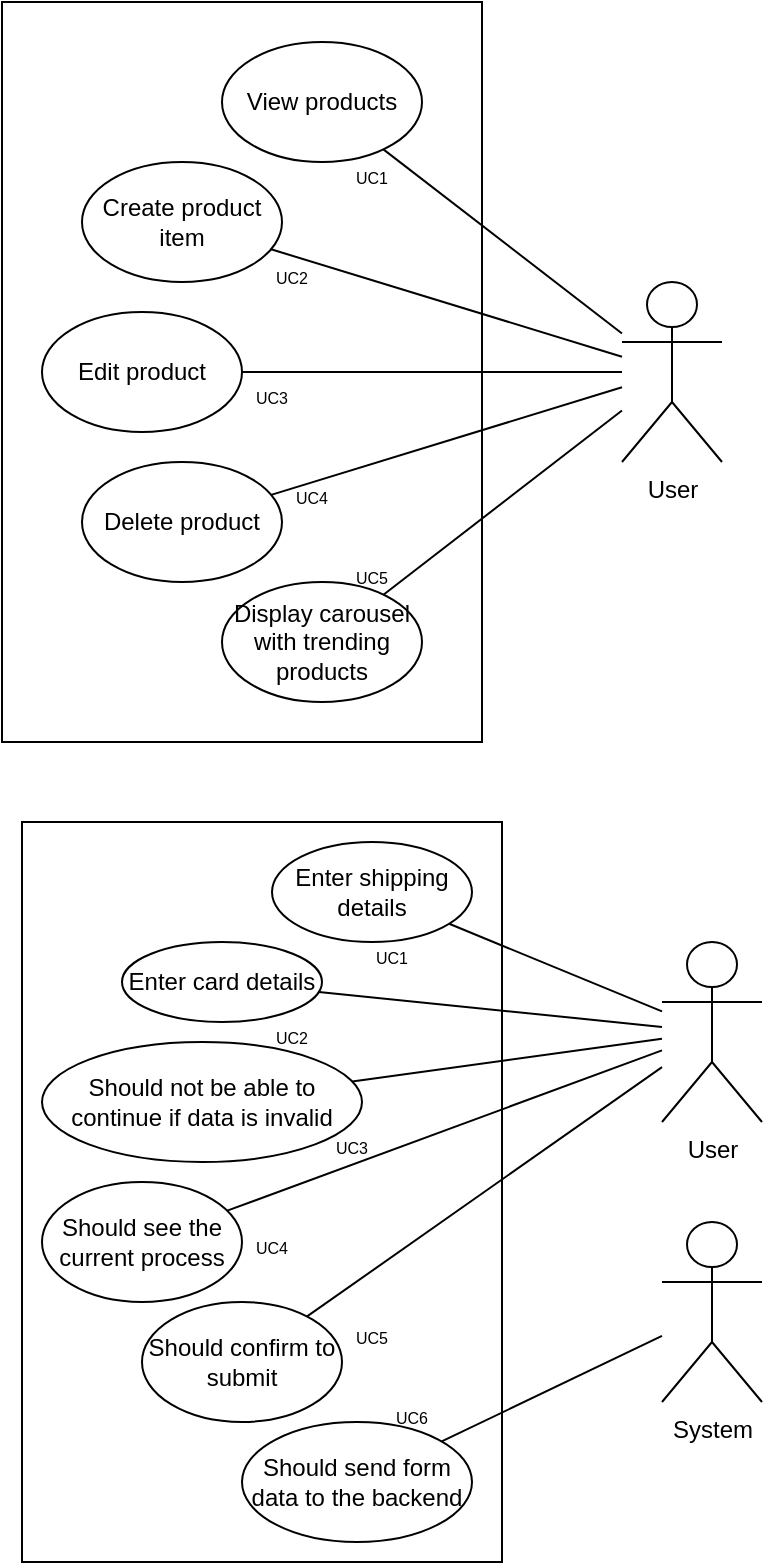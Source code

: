 <mxfile version="15.6.3" pages="2"><diagram id="BKQtCZ38fd0jGj84QIeA" name="Page-1"><mxGraphModel dx="2018" dy="988" grid="1" gridSize="10" guides="1" tooltips="1" connect="1" arrows="1" fold="1" page="1" pageScale="1" pageWidth="850" pageHeight="1100" math="0" shadow="0"><root><mxCell id="0"/><mxCell id="1" parent="0"/><mxCell id="TmpvDe67q_VHxoT_-8ri-1" value="" style="rounded=0;whiteSpace=wrap;html=1;" parent="1" vertex="1"><mxGeometry x="240" y="220" width="240" height="370" as="geometry"/></mxCell><mxCell id="TmpvDe67q_VHxoT_-8ri-2" value="User" style="shape=umlActor;verticalLabelPosition=bottom;verticalAlign=top;html=1;outlineConnect=0;" parent="1" vertex="1"><mxGeometry x="550" y="360" width="50" height="90" as="geometry"/></mxCell><mxCell id="TmpvDe67q_VHxoT_-8ri-3" value="Create product item" style="ellipse;whiteSpace=wrap;html=1;" parent="1" vertex="1"><mxGeometry x="280" y="300" width="100" height="60" as="geometry"/></mxCell><mxCell id="TmpvDe67q_VHxoT_-8ri-4" value="Edit product" style="ellipse;whiteSpace=wrap;html=1;" parent="1" vertex="1"><mxGeometry x="260" y="375" width="100" height="60" as="geometry"/></mxCell><mxCell id="TmpvDe67q_VHxoT_-8ri-5" value="Delete product" style="ellipse;whiteSpace=wrap;html=1;" parent="1" vertex="1"><mxGeometry x="280" y="450" width="100" height="60" as="geometry"/></mxCell><mxCell id="TmpvDe67q_VHxoT_-8ri-6" value="View products" style="ellipse;whiteSpace=wrap;html=1;" parent="1" vertex="1"><mxGeometry x="350" y="240" width="100" height="60" as="geometry"/></mxCell><mxCell id="TmpvDe67q_VHxoT_-8ri-7" value="Display carousel with trending products" style="ellipse;whiteSpace=wrap;html=1;" parent="1" vertex="1"><mxGeometry x="350" y="510" width="100" height="60" as="geometry"/></mxCell><mxCell id="TmpvDe67q_VHxoT_-8ri-8" value="" style="endArrow=none;html=1;" parent="1" source="TmpvDe67q_VHxoT_-8ri-2" target="TmpvDe67q_VHxoT_-8ri-6" edge="1"><mxGeometry width="50" height="50" relative="1" as="geometry"><mxPoint x="380" y="440" as="sourcePoint"/><mxPoint x="430" y="390" as="targetPoint"/></mxGeometry></mxCell><mxCell id="TmpvDe67q_VHxoT_-8ri-9" value="" style="endArrow=none;html=1;" parent="1" source="TmpvDe67q_VHxoT_-8ri-7" target="TmpvDe67q_VHxoT_-8ri-2" edge="1"><mxGeometry width="50" height="50" relative="1" as="geometry"><mxPoint x="380" y="440" as="sourcePoint"/><mxPoint x="430" y="390" as="targetPoint"/></mxGeometry></mxCell><mxCell id="TmpvDe67q_VHxoT_-8ri-10" value="" style="endArrow=none;html=1;" parent="1" source="TmpvDe67q_VHxoT_-8ri-5" target="TmpvDe67q_VHxoT_-8ri-2" edge="1"><mxGeometry width="50" height="50" relative="1" as="geometry"><mxPoint x="380" y="440" as="sourcePoint"/><mxPoint x="430" y="390" as="targetPoint"/></mxGeometry></mxCell><mxCell id="TmpvDe67q_VHxoT_-8ri-11" value="" style="endArrow=none;html=1;" parent="1" source="TmpvDe67q_VHxoT_-8ri-4" target="TmpvDe67q_VHxoT_-8ri-2" edge="1"><mxGeometry width="50" height="50" relative="1" as="geometry"><mxPoint x="380" y="440" as="sourcePoint"/><mxPoint x="430" y="390" as="targetPoint"/></mxGeometry></mxCell><mxCell id="TmpvDe67q_VHxoT_-8ri-12" value="" style="endArrow=none;html=1;" parent="1" source="TmpvDe67q_VHxoT_-8ri-2" target="TmpvDe67q_VHxoT_-8ri-3" edge="1"><mxGeometry width="50" height="50" relative="1" as="geometry"><mxPoint x="380" y="440" as="sourcePoint"/><mxPoint x="430" y="390" as="targetPoint"/></mxGeometry></mxCell><mxCell id="TmpvDe67q_VHxoT_-8ri-13" value="&lt;sub&gt;&lt;font style=&quot;font-size: 8px&quot;&gt;UC1&lt;/font&gt;&lt;/sub&gt;" style="text;html=1;strokeColor=none;fillColor=none;align=center;verticalAlign=middle;whiteSpace=wrap;rounded=0;" parent="1" vertex="1"><mxGeometry x="410" y="300" width="30" height="10" as="geometry"/></mxCell><mxCell id="TmpvDe67q_VHxoT_-8ri-14" value="&lt;sub&gt;&lt;font style=&quot;font-size: 8px&quot;&gt;UC2&lt;/font&gt;&lt;/sub&gt;" style="text;html=1;strokeColor=none;fillColor=none;align=center;verticalAlign=middle;whiteSpace=wrap;rounded=0;" parent="1" vertex="1"><mxGeometry x="370" y="350" width="30" height="10" as="geometry"/></mxCell><mxCell id="TmpvDe67q_VHxoT_-8ri-15" value="&lt;sub&gt;&lt;font style=&quot;font-size: 8px&quot;&gt;UC3&lt;/font&gt;&lt;/sub&gt;" style="text;html=1;strokeColor=none;fillColor=none;align=center;verticalAlign=middle;whiteSpace=wrap;rounded=0;" parent="1" vertex="1"><mxGeometry x="360" y="410" width="30" height="10" as="geometry"/></mxCell><mxCell id="TmpvDe67q_VHxoT_-8ri-16" value="&lt;sub&gt;&lt;font style=&quot;font-size: 8px&quot;&gt;UC4&lt;/font&gt;&lt;/sub&gt;" style="text;html=1;strokeColor=none;fillColor=none;align=center;verticalAlign=middle;whiteSpace=wrap;rounded=0;" parent="1" vertex="1"><mxGeometry x="380" y="460" width="30" height="10" as="geometry"/></mxCell><mxCell id="TmpvDe67q_VHxoT_-8ri-17" value="&lt;sub&gt;&lt;font style=&quot;font-size: 8px&quot;&gt;UC5&lt;/font&gt;&lt;/sub&gt;" style="text;html=1;strokeColor=none;fillColor=none;align=center;verticalAlign=middle;whiteSpace=wrap;rounded=0;" parent="1" vertex="1"><mxGeometry x="410" y="500" width="30" height="10" as="geometry"/></mxCell><mxCell id="TmpvDe67q_VHxoT_-8ri-35" value="" style="rounded=0;whiteSpace=wrap;html=1;" parent="1" vertex="1"><mxGeometry x="250" y="630" width="240" height="370" as="geometry"/></mxCell><mxCell id="TmpvDe67q_VHxoT_-8ri-36" value="User" style="shape=umlActor;verticalLabelPosition=bottom;verticalAlign=top;html=1;outlineConnect=0;" parent="1" vertex="1"><mxGeometry x="570" y="690" width="50" height="90" as="geometry"/></mxCell><mxCell id="TmpvDe67q_VHxoT_-8ri-37" value="Enter card details" style="ellipse;whiteSpace=wrap;html=1;" parent="1" vertex="1"><mxGeometry x="300" y="690" width="100" height="40" as="geometry"/></mxCell><mxCell id="TmpvDe67q_VHxoT_-8ri-38" value="Should not be able to continue if data is invalid" style="ellipse;whiteSpace=wrap;html=1;" parent="1" vertex="1"><mxGeometry x="260" y="740" width="160" height="60" as="geometry"/></mxCell><mxCell id="TmpvDe67q_VHxoT_-8ri-39" value="Should see the current process" style="ellipse;whiteSpace=wrap;html=1;" parent="1" vertex="1"><mxGeometry x="260" y="810" width="100" height="60" as="geometry"/></mxCell><mxCell id="TmpvDe67q_VHxoT_-8ri-40" value="Enter shipping details" style="ellipse;whiteSpace=wrap;html=1;" parent="1" vertex="1"><mxGeometry x="375" y="640" width="100" height="50" as="geometry"/></mxCell><mxCell id="TmpvDe67q_VHxoT_-8ri-41" value="Should confirm to submit" style="ellipse;whiteSpace=wrap;html=1;" parent="1" vertex="1"><mxGeometry x="310" y="870" width="100" height="60" as="geometry"/></mxCell><mxCell id="TmpvDe67q_VHxoT_-8ri-42" value="" style="endArrow=none;html=1;" parent="1" source="TmpvDe67q_VHxoT_-8ri-36" target="TmpvDe67q_VHxoT_-8ri-40" edge="1"><mxGeometry width="50" height="50" relative="1" as="geometry"><mxPoint x="390" y="850" as="sourcePoint"/><mxPoint x="440" y="800" as="targetPoint"/></mxGeometry></mxCell><mxCell id="TmpvDe67q_VHxoT_-8ri-43" value="" style="endArrow=none;html=1;" parent="1" source="TmpvDe67q_VHxoT_-8ri-41" target="TmpvDe67q_VHxoT_-8ri-36" edge="1"><mxGeometry width="50" height="50" relative="1" as="geometry"><mxPoint x="390" y="850" as="sourcePoint"/><mxPoint x="440" y="800" as="targetPoint"/></mxGeometry></mxCell><mxCell id="TmpvDe67q_VHxoT_-8ri-44" value="" style="endArrow=none;html=1;" parent="1" source="TmpvDe67q_VHxoT_-8ri-39" target="TmpvDe67q_VHxoT_-8ri-36" edge="1"><mxGeometry width="50" height="50" relative="1" as="geometry"><mxPoint x="390" y="850" as="sourcePoint"/><mxPoint x="440" y="800" as="targetPoint"/></mxGeometry></mxCell><mxCell id="TmpvDe67q_VHxoT_-8ri-45" value="" style="endArrow=none;html=1;" parent="1" source="TmpvDe67q_VHxoT_-8ri-38" target="TmpvDe67q_VHxoT_-8ri-36" edge="1"><mxGeometry width="50" height="50" relative="1" as="geometry"><mxPoint x="390" y="850" as="sourcePoint"/><mxPoint x="440" y="800" as="targetPoint"/></mxGeometry></mxCell><mxCell id="TmpvDe67q_VHxoT_-8ri-46" value="" style="endArrow=none;html=1;" parent="1" source="TmpvDe67q_VHxoT_-8ri-36" target="TmpvDe67q_VHxoT_-8ri-37" edge="1"><mxGeometry width="50" height="50" relative="1" as="geometry"><mxPoint x="390" y="850" as="sourcePoint"/><mxPoint x="440" y="800" as="targetPoint"/></mxGeometry></mxCell><mxCell id="TmpvDe67q_VHxoT_-8ri-47" value="&lt;sub&gt;&lt;font style=&quot;font-size: 8px&quot;&gt;UC1&lt;/font&gt;&lt;/sub&gt;" style="text;html=1;strokeColor=none;fillColor=none;align=center;verticalAlign=middle;whiteSpace=wrap;rounded=0;" parent="1" vertex="1"><mxGeometry x="420" y="690" width="30" height="10" as="geometry"/></mxCell><mxCell id="TmpvDe67q_VHxoT_-8ri-48" value="&lt;sub&gt;&lt;font style=&quot;font-size: 8px&quot;&gt;UC2&lt;/font&gt;&lt;/sub&gt;" style="text;html=1;strokeColor=none;fillColor=none;align=center;verticalAlign=middle;whiteSpace=wrap;rounded=0;" parent="1" vertex="1"><mxGeometry x="370" y="730" width="30" height="10" as="geometry"/></mxCell><mxCell id="TmpvDe67q_VHxoT_-8ri-50" value="&lt;sub&gt;&lt;font style=&quot;font-size: 8px&quot;&gt;UC4&lt;/font&gt;&lt;/sub&gt;" style="text;html=1;strokeColor=none;fillColor=none;align=center;verticalAlign=middle;whiteSpace=wrap;rounded=0;" parent="1" vertex="1"><mxGeometry x="360" y="835" width="30" height="10" as="geometry"/></mxCell><mxCell id="TmpvDe67q_VHxoT_-8ri-51" value="&lt;sub&gt;&lt;font style=&quot;font-size: 8px&quot;&gt;UC5&lt;/font&gt;&lt;/sub&gt;" style="text;html=1;strokeColor=none;fillColor=none;align=center;verticalAlign=middle;whiteSpace=wrap;rounded=0;" parent="1" vertex="1"><mxGeometry x="410" y="880" width="30" height="10" as="geometry"/></mxCell><mxCell id="TmpvDe67q_VHxoT_-8ri-52" value="&lt;sub&gt;&lt;font style=&quot;font-size: 8px&quot;&gt;UC3&lt;/font&gt;&lt;/sub&gt;" style="text;html=1;strokeColor=none;fillColor=none;align=center;verticalAlign=middle;whiteSpace=wrap;rounded=0;" parent="1" vertex="1"><mxGeometry x="400" y="790" width="30" as="geometry"/></mxCell><mxCell id="TmpvDe67q_VHxoT_-8ri-53" value="Should send form data to the backend" style="ellipse;whiteSpace=wrap;html=1;" parent="1" vertex="1"><mxGeometry x="360" y="930" width="115" height="60" as="geometry"/></mxCell><mxCell id="TmpvDe67q_VHxoT_-8ri-54" value="&lt;sub&gt;&lt;font style=&quot;font-size: 8px&quot;&gt;UC6&lt;/font&gt;&lt;/sub&gt;" style="text;html=1;strokeColor=none;fillColor=none;align=center;verticalAlign=middle;whiteSpace=wrap;rounded=0;" parent="1" vertex="1"><mxGeometry x="430" y="920" width="30" height="10" as="geometry"/></mxCell><mxCell id="TmpvDe67q_VHxoT_-8ri-55" value="" style="endArrow=none;html=1;" parent="1" source="TmpvDe67q_VHxoT_-8ri-53" target="TmpvDe67q_VHxoT_-8ri-56" edge="1"><mxGeometry width="50" height="50" relative="1" as="geometry"><mxPoint x="412.362" y="894.064" as="sourcePoint"/><mxPoint x="570" y="834.444" as="targetPoint"/></mxGeometry></mxCell><mxCell id="TmpvDe67q_VHxoT_-8ri-56" value="System" style="shape=umlActor;verticalLabelPosition=bottom;verticalAlign=top;html=1;outlineConnect=0;" parent="1" vertex="1"><mxGeometry x="570" y="830" width="50" height="90" as="geometry"/></mxCell></root></mxGraphModel></diagram><diagram id="W7mfF5ZxQSbnGzc54ehm" name="final_practice"><mxGraphModel dx="981" dy="523" grid="1" gridSize="10" guides="1" tooltips="1" connect="1" arrows="1" fold="1" page="1" pageScale="1" pageWidth="850" pageHeight="1100" math="0" shadow="0"><root><mxCell id="_3rBuA7q00WN-xF_Lv-Z-0"/><mxCell id="_3rBuA7q00WN-xF_Lv-Z-1" parent="_3rBuA7q00WN-xF_Lv-Z-0"/><mxCell id="YMB16xaIwQPouwuls44z-38" value="" style="rounded=0;whiteSpace=wrap;html=1;" vertex="1" parent="_3rBuA7q00WN-xF_Lv-Z-1"><mxGeometry x="510" y="90" width="400" height="500" as="geometry"/></mxCell><mxCell id="YMB16xaIwQPouwuls44z-39" value="User" style="shape=umlActor;verticalLabelPosition=bottom;verticalAlign=top;html=1;outlineConnect=0;" vertex="1" parent="_3rBuA7q00WN-xF_Lv-Z-1"><mxGeometry x="950" y="270" width="50" height="90" as="geometry"/></mxCell><mxCell id="YMB16xaIwQPouwuls44z-42" value="Logout after clicking logout button" style="ellipse;whiteSpace=wrap;html=1;" vertex="1" parent="_3rBuA7q00WN-xF_Lv-Z-1"><mxGeometry x="640" y="100" width="120" height="50" as="geometry"/></mxCell><mxCell id="YMB16xaIwQPouwuls44z-43" value="Login with ID-porten" style="ellipse;whiteSpace=wrap;html=1;" vertex="1" parent="_3rBuA7q00WN-xF_Lv-Z-1"><mxGeometry x="770" y="110" width="100" height="50" as="geometry"/></mxCell><mxCell id="YMB16xaIwQPouwuls44z-44" value="" style="endArrow=none;html=1;" edge="1" parent="_3rBuA7q00WN-xF_Lv-Z-1" target="YMB16xaIwQPouwuls44z-43" source="YMB16xaIwQPouwuls44z-39"><mxGeometry width="50" height="50" relative="1" as="geometry"><mxPoint x="980" y="374.691" as="sourcePoint"/><mxPoint x="850" y="450" as="targetPoint"/></mxGeometry></mxCell><mxCell id="YMB16xaIwQPouwuls44z-45" value="" style="endArrow=none;html=1;" edge="1" parent="_3rBuA7q00WN-xF_Lv-Z-1" target="YMB16xaIwQPouwuls44z-42" source="YMB16xaIwQPouwuls44z-39"><mxGeometry width="50" height="50" relative="1" as="geometry"><mxPoint x="980" y="379.919" as="sourcePoint"/><mxPoint x="850" y="450" as="targetPoint"/></mxGeometry></mxCell><mxCell id="YMB16xaIwQPouwuls44z-46" value="&lt;sub&gt;&lt;font style=&quot;font-size: 8px&quot;&gt;UC1&lt;/font&gt;&lt;/sub&gt;" style="text;html=1;strokeColor=none;fillColor=none;align=center;verticalAlign=middle;whiteSpace=wrap;rounded=0;" vertex="1" parent="_3rBuA7q00WN-xF_Lv-Z-1"><mxGeometry x="850" y="150" width="30" height="10" as="geometry"/></mxCell><mxCell id="YMB16xaIwQPouwuls44z-47" value="&lt;sub&gt;&lt;font style=&quot;font-size: 8px&quot;&gt;UC2&lt;/font&gt;&lt;/sub&gt;" style="text;html=1;strokeColor=none;fillColor=none;align=center;verticalAlign=middle;whiteSpace=wrap;rounded=0;" vertex="1" parent="_3rBuA7q00WN-xF_Lv-Z-1"><mxGeometry x="740" y="140" width="30" height="10" as="geometry"/></mxCell><mxCell id="YMB16xaIwQPouwuls44z-48" value="Auto-logout after 15 minutes" style="ellipse;whiteSpace=wrap;html=1;" vertex="1" parent="_3rBuA7q00WN-xF_Lv-Z-1"><mxGeometry x="755" y="520" width="115" height="60" as="geometry"/></mxCell><mxCell id="YMB16xaIwQPouwuls44z-49" value="&lt;sub&gt;&lt;font style=&quot;font-size: 8px&quot;&gt;UC3&lt;/font&gt;&lt;/sub&gt;" style="text;html=1;strokeColor=none;fillColor=none;align=center;verticalAlign=middle;whiteSpace=wrap;rounded=0;" vertex="1" parent="_3rBuA7q00WN-xF_Lv-Z-1"><mxGeometry x="830" y="510" width="30" height="10" as="geometry"/></mxCell><mxCell id="YMB16xaIwQPouwuls44z-50" value="" style="endArrow=none;html=1;" edge="1" parent="_3rBuA7q00WN-xF_Lv-Z-1" source="YMB16xaIwQPouwuls44z-48" target="YMB16xaIwQPouwuls44z-51"><mxGeometry width="50" height="50" relative="1" as="geometry"><mxPoint x="822.362" y="544.064" as="sourcePoint"/><mxPoint x="980" y="544.565" as="targetPoint"/></mxGeometry></mxCell><mxCell id="YMB16xaIwQPouwuls44z-51" value="System" style="shape=umlActor;verticalLabelPosition=bottom;verticalAlign=top;html=1;outlineConnect=0;" vertex="1" parent="_3rBuA7q00WN-xF_Lv-Z-1"><mxGeometry x="950" y="410" width="50" height="90" as="geometry"/></mxCell><mxCell id="YMB16xaIwQPouwuls44z-54" value="Should see all it's children listed in a list" style="ellipse;whiteSpace=wrap;html=1;" vertex="1" parent="_3rBuA7q00WN-xF_Lv-Z-1"><mxGeometry x="600" y="150" width="140" height="50" as="geometry"/></mxCell><mxCell id="YMB16xaIwQPouwuls44z-55" value="&lt;sub&gt;&lt;font style=&quot;font-size: 8px&quot;&gt;UC4&lt;/font&gt;&lt;/sub&gt;" style="text;html=1;strokeColor=none;fillColor=none;align=center;verticalAlign=middle;whiteSpace=wrap;rounded=0;" vertex="1" parent="_3rBuA7q00WN-xF_Lv-Z-1"><mxGeometry x="730" y="190" width="30" height="10" as="geometry"/></mxCell><mxCell id="YMB16xaIwQPouwuls44z-56" value="" style="endArrow=none;html=1;" edge="1" parent="_3rBuA7q00WN-xF_Lv-Z-1" source="YMB16xaIwQPouwuls44z-39" target="YMB16xaIwQPouwuls44z-54"><mxGeometry width="50" height="50" relative="1" as="geometry"><mxPoint x="960" y="307.727" as="sourcePoint"/><mxPoint x="740.986" y="156.408" as="targetPoint"/></mxGeometry></mxCell><mxCell id="YMB16xaIwQPouwuls44z-57" value="Should be able to select one children at a time to see forms" style="ellipse;whiteSpace=wrap;html=1;" vertex="1" parent="_3rBuA7q00WN-xF_Lv-Z-1"><mxGeometry x="540" y="190" width="180" height="60" as="geometry"/></mxCell><mxCell id="YMB16xaIwQPouwuls44z-58" value="" style="endArrow=none;html=1;" edge="1" parent="_3rBuA7q00WN-xF_Lv-Z-1" source="YMB16xaIwQPouwuls44z-57" target="YMB16xaIwQPouwuls44z-39"><mxGeometry width="50" height="50" relative="1" as="geometry"><mxPoint x="868.132" y="511.747" as="sourcePoint"/><mxPoint x="960" y="475" as="targetPoint"/></mxGeometry></mxCell><mxCell id="YMB16xaIwQPouwuls44z-59" value="&lt;sub&gt;&lt;font style=&quot;font-size: 8px&quot;&gt;UC5&lt;/font&gt;&lt;/sub&gt;" style="text;html=1;strokeColor=none;fillColor=none;align=center;verticalAlign=middle;whiteSpace=wrap;rounded=0;" vertex="1" parent="_3rBuA7q00WN-xF_Lv-Z-1"><mxGeometry x="690" y="240" width="30" height="10" as="geometry"/></mxCell><mxCell id="YMB16xaIwQPouwuls44z-60" value="Should be able to fill out and send forms" style="ellipse;whiteSpace=wrap;html=1;" vertex="1" parent="_3rBuA7q00WN-xF_Lv-Z-1"><mxGeometry x="540" y="250" width="140" height="50" as="geometry"/></mxCell><mxCell id="YMB16xaIwQPouwuls44z-61" value="&lt;sub&gt;&lt;font style=&quot;font-size: 8px&quot;&gt;UC6&lt;/font&gt;&lt;/sub&gt;" style="text;html=1;strokeColor=none;fillColor=none;align=center;verticalAlign=middle;whiteSpace=wrap;rounded=0;" vertex="1" parent="_3rBuA7q00WN-xF_Lv-Z-1"><mxGeometry x="680" y="270" width="30" height="10" as="geometry"/></mxCell><mxCell id="YMB16xaIwQPouwuls44z-62" value="" style="endArrow=none;html=1;" edge="1" parent="_3rBuA7q00WN-xF_Lv-Z-1" target="YMB16xaIwQPouwuls44z-60" source="YMB16xaIwQPouwuls44z-39"><mxGeometry width="50" height="50" relative="1" as="geometry"><mxPoint x="920" y="374.343" as="sourcePoint"/><mxPoint x="710.986" y="226.408" as="targetPoint"/></mxGeometry></mxCell><mxCell id="YMB16xaIwQPouwuls44z-63" value="&lt;font style=&quot;font-size: 9px&quot;&gt;Should be able to add more children on leave application form to send for more than one child.&lt;/font&gt;" style="ellipse;whiteSpace=wrap;html=1;" vertex="1" parent="_3rBuA7q00WN-xF_Lv-Z-1"><mxGeometry x="520" y="300" width="150" height="70" as="geometry"/></mxCell><mxCell id="YMB16xaIwQPouwuls44z-66" value="&lt;sub&gt;&lt;font style=&quot;font-size: 8px&quot;&gt;UC7&lt;/font&gt;&lt;/sub&gt;" style="text;html=1;strokeColor=none;fillColor=none;align=center;verticalAlign=middle;whiteSpace=wrap;rounded=0;" vertex="1" parent="_3rBuA7q00WN-xF_Lv-Z-1"><mxGeometry x="675" y="315" width="30" height="10" as="geometry"/></mxCell><mxCell id="YMB16xaIwQPouwuls44z-67" value="" style="endArrow=none;html=1;" edge="1" parent="_3rBuA7q00WN-xF_Lv-Z-1" source="YMB16xaIwQPouwuls44z-63" target="YMB16xaIwQPouwuls44z-39"><mxGeometry width="50" height="50" relative="1" as="geometry"><mxPoint x="779.089" y="484.682" as="sourcePoint"/><mxPoint x="960" y="467.381" as="targetPoint"/></mxGeometry></mxCell><mxCell id="YMB16xaIwQPouwuls44z-70" value="&lt;font style=&quot;font-size: 9px&quot;&gt;Should be able to see sent applications&lt;/font&gt;" style="ellipse;whiteSpace=wrap;html=1;" vertex="1" parent="_3rBuA7q00WN-xF_Lv-Z-1"><mxGeometry x="520" y="380" width="120" height="40" as="geometry"/></mxCell><mxCell id="YMB16xaIwQPouwuls44z-71" value="&lt;sub&gt;&lt;font style=&quot;font-size: 8px&quot;&gt;UC8&lt;/font&gt;&lt;/sub&gt;" style="text;html=1;strokeColor=none;fillColor=none;align=center;verticalAlign=middle;whiteSpace=wrap;rounded=0;" vertex="1" parent="_3rBuA7q00WN-xF_Lv-Z-1"><mxGeometry x="640" y="390" width="30" height="10" as="geometry"/></mxCell><mxCell id="YMB16xaIwQPouwuls44z-72" value="" style="endArrow=none;html=1;" edge="1" parent="_3rBuA7q00WN-xF_Lv-Z-1" source="YMB16xaIwQPouwuls44z-70" target="YMB16xaIwQPouwuls44z-39"><mxGeometry width="50" height="50" relative="1" as="geometry"><mxPoint x="779.089" y="564.682" as="sourcePoint"/><mxPoint x="950" y="396.316" as="targetPoint"/></mxGeometry></mxCell><mxCell id="YMB16xaIwQPouwuls44z-74" value="&lt;font style=&quot;font-size: 9px&quot;&gt;Should be able to sort sent applications from newest to oldest and vice versa&lt;/font&gt;" style="ellipse;whiteSpace=wrap;html=1;" vertex="1" parent="_3rBuA7q00WN-xF_Lv-Z-1"><mxGeometry x="510" y="420" width="140" height="59.62" as="geometry"/></mxCell><mxCell id="YMB16xaIwQPouwuls44z-75" value="&lt;sub&gt;&lt;font style=&quot;font-size: 8px&quot;&gt;UC9&lt;/font&gt;&lt;/sub&gt;" style="text;html=1;strokeColor=none;fillColor=none;align=center;verticalAlign=middle;whiteSpace=wrap;rounded=0;" vertex="1" parent="_3rBuA7q00WN-xF_Lv-Z-1"><mxGeometry x="645" y="450" width="30" height="10" as="geometry"/></mxCell><mxCell id="YMB16xaIwQPouwuls44z-76" value="" style="endArrow=none;html=1;" edge="1" parent="_3rBuA7q00WN-xF_Lv-Z-1" source="YMB16xaIwQPouwuls44z-74" target="YMB16xaIwQPouwuls44z-39"><mxGeometry width="50" height="50" relative="1" as="geometry"><mxPoint x="789.089" y="624.302" as="sourcePoint"/><mxPoint x="960" y="380.0" as="targetPoint"/></mxGeometry></mxCell><mxCell id="YMB16xaIwQPouwuls44z-77" value="Should show error messages if mandatory fields are left empty" style="ellipse;whiteSpace=wrap;html=1;" vertex="1" parent="_3rBuA7q00WN-xF_Lv-Z-1"><mxGeometry x="620" y="520" width="130" height="60" as="geometry"/></mxCell><mxCell id="YMB16xaIwQPouwuls44z-78" value="&lt;sub&gt;&lt;font style=&quot;font-size: 8px&quot;&gt;UC10&lt;/font&gt;&lt;/sub&gt;" style="text;html=1;strokeColor=none;fillColor=none;align=center;verticalAlign=middle;whiteSpace=wrap;rounded=0;" vertex="1" parent="_3rBuA7q00WN-xF_Lv-Z-1"><mxGeometry x="710" y="510" width="30" height="10" as="geometry"/></mxCell><mxCell id="YMB16xaIwQPouwuls44z-79" value="" style="endArrow=none;html=1;" edge="1" parent="_3rBuA7q00WN-xF_Lv-Z-1" source="YMB16xaIwQPouwuls44z-77" target="YMB16xaIwQPouwuls44z-51"><mxGeometry width="50" height="50" relative="1" as="geometry"><mxPoint x="702.362" y="544.064" as="sourcePoint"/><mxPoint x="830" y="469.615" as="targetPoint"/></mxGeometry></mxCell><mxCell id="YMB16xaIwQPouwuls44z-83" value="Should display warning if user tries to leave application process" style="ellipse;whiteSpace=wrap;html=1;" vertex="1" parent="_3rBuA7q00WN-xF_Lv-Z-1"><mxGeometry x="500" y="510" width="130" height="70" as="geometry"/></mxCell><mxCell id="YMB16xaIwQPouwuls44z-84" value="&lt;sub&gt;&lt;font style=&quot;font-size: 8px&quot;&gt;UC11&lt;/font&gt;&lt;/sub&gt;" style="text;html=1;strokeColor=none;fillColor=none;align=center;verticalAlign=middle;whiteSpace=wrap;rounded=0;" vertex="1" parent="_3rBuA7q00WN-xF_Lv-Z-1"><mxGeometry x="610" y="510" width="30" height="10" as="geometry"/></mxCell><mxCell id="YMB16xaIwQPouwuls44z-85" value="" style="endArrow=none;html=1;" edge="1" parent="_3rBuA7q00WN-xF_Lv-Z-1" source="YMB16xaIwQPouwuls44z-83" target="YMB16xaIwQPouwuls44z-51"><mxGeometry width="50" height="50" relative="1" as="geometry"><mxPoint x="582.362" y="544.064" as="sourcePoint"/><mxPoint x="830" y="463.19" as="targetPoint"/></mxGeometry></mxCell><mxCell id="YMB16xaIwQPouwuls44z-86" value="Should display success page if form was sent successfully" style="ellipse;whiteSpace=wrap;html=1;" vertex="1" parent="_3rBuA7q00WN-xF_Lv-Z-1"><mxGeometry x="670" y="429.62" width="145" height="65" as="geometry"/></mxCell><mxCell id="YMB16xaIwQPouwuls44z-87" value="&lt;sub&gt;&lt;font style=&quot;font-size: 8px&quot;&gt;UC12&lt;br&gt;&lt;/font&gt;&lt;/sub&gt;" style="text;html=1;strokeColor=none;fillColor=none;align=center;verticalAlign=middle;whiteSpace=wrap;rounded=0;" vertex="1" parent="_3rBuA7q00WN-xF_Lv-Z-1"><mxGeometry x="815" y="460" width="30" height="10" as="geometry"/></mxCell><mxCell id="YMB16xaIwQPouwuls44z-88" value="" style="endArrow=none;html=1;" edge="1" parent="_3rBuA7q00WN-xF_Lv-Z-1" source="YMB16xaIwQPouwuls44z-86" target="YMB16xaIwQPouwuls44z-51"><mxGeometry width="50" height="50" relative="1" as="geometry"><mxPoint x="635.233" y="541.844" as="sourcePoint"/><mxPoint x="960" y="470.488" as="targetPoint"/></mxGeometry></mxCell><mxCell id="YMB16xaIwQPouwuls44z-89" value="&lt;font style=&quot;font-size: 9px&quot;&gt;Should be able to navigate and see contact information for schools and municipality.&lt;/font&gt;" style="ellipse;whiteSpace=wrap;html=1;" vertex="1" parent="_3rBuA7q00WN-xF_Lv-Z-1"><mxGeometry x="760" y="380" width="140" height="59.62" as="geometry"/></mxCell><mxCell id="YMB16xaIwQPouwuls44z-90" value="" style="endArrow=none;html=1;" edge="1" parent="_3rBuA7q00WN-xF_Lv-Z-1" source="YMB16xaIwQPouwuls44z-89" target="YMB16xaIwQPouwuls44z-39"><mxGeometry width="50" height="50" relative="1" as="geometry"><mxPoint x="1029.089" y="590.772" as="sourcePoint"/><mxPoint x="1190" y="290.002" as="targetPoint"/></mxGeometry></mxCell><mxCell id="YMB16xaIwQPouwuls44z-91" value="&lt;sub&gt;&lt;font style=&quot;font-size: 8px&quot;&gt;UC13&lt;br&gt;&lt;/font&gt;&lt;/sub&gt;" style="text;html=1;strokeColor=none;fillColor=none;align=center;verticalAlign=middle;whiteSpace=wrap;rounded=0;" vertex="1" parent="_3rBuA7q00WN-xF_Lv-Z-1"><mxGeometry x="870" y="429.62" width="30" height="10" as="geometry"/></mxCell></root></mxGraphModel></diagram></mxfile>